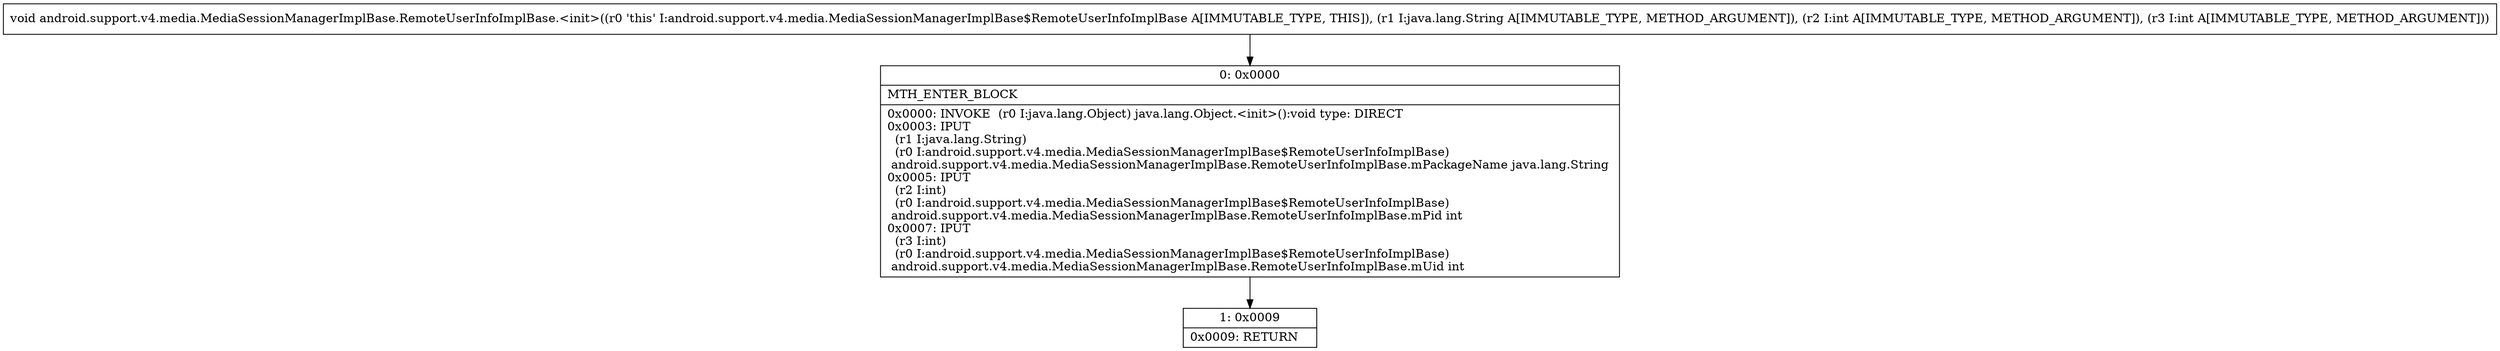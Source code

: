 digraph "CFG forandroid.support.v4.media.MediaSessionManagerImplBase.RemoteUserInfoImplBase.\<init\>(Ljava\/lang\/String;II)V" {
Node_0 [shape=record,label="{0\:\ 0x0000|MTH_ENTER_BLOCK\l|0x0000: INVOKE  (r0 I:java.lang.Object) java.lang.Object.\<init\>():void type: DIRECT \l0x0003: IPUT  \l  (r1 I:java.lang.String)\l  (r0 I:android.support.v4.media.MediaSessionManagerImplBase$RemoteUserInfoImplBase)\l android.support.v4.media.MediaSessionManagerImplBase.RemoteUserInfoImplBase.mPackageName java.lang.String \l0x0005: IPUT  \l  (r2 I:int)\l  (r0 I:android.support.v4.media.MediaSessionManagerImplBase$RemoteUserInfoImplBase)\l android.support.v4.media.MediaSessionManagerImplBase.RemoteUserInfoImplBase.mPid int \l0x0007: IPUT  \l  (r3 I:int)\l  (r0 I:android.support.v4.media.MediaSessionManagerImplBase$RemoteUserInfoImplBase)\l android.support.v4.media.MediaSessionManagerImplBase.RemoteUserInfoImplBase.mUid int \l}"];
Node_1 [shape=record,label="{1\:\ 0x0009|0x0009: RETURN   \l}"];
MethodNode[shape=record,label="{void android.support.v4.media.MediaSessionManagerImplBase.RemoteUserInfoImplBase.\<init\>((r0 'this' I:android.support.v4.media.MediaSessionManagerImplBase$RemoteUserInfoImplBase A[IMMUTABLE_TYPE, THIS]), (r1 I:java.lang.String A[IMMUTABLE_TYPE, METHOD_ARGUMENT]), (r2 I:int A[IMMUTABLE_TYPE, METHOD_ARGUMENT]), (r3 I:int A[IMMUTABLE_TYPE, METHOD_ARGUMENT])) }"];
MethodNode -> Node_0;
Node_0 -> Node_1;
}

